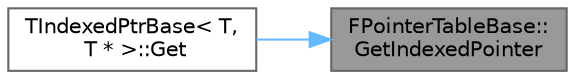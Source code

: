 digraph "FPointerTableBase::GetIndexedPointer"
{
 // INTERACTIVE_SVG=YES
 // LATEX_PDF_SIZE
  bgcolor="transparent";
  edge [fontname=Helvetica,fontsize=10,labelfontname=Helvetica,labelfontsize=10];
  node [fontname=Helvetica,fontsize=10,shape=box,height=0.2,width=0.4];
  rankdir="RL";
  Node1 [id="Node000001",label="FPointerTableBase::\lGetIndexedPointer",height=0.2,width=0.4,color="gray40", fillcolor="grey60", style="filled", fontcolor="black",tooltip=" "];
  Node1 -> Node2 [id="edge1_Node000001_Node000002",dir="back",color="steelblue1",style="solid",tooltip=" "];
  Node2 [id="Node000002",label="TIndexedPtrBase\< T,\l T * \>::Get",height=0.2,width=0.4,color="grey40", fillcolor="white", style="filled",URL="$dd/d95/classTIndexedPtrBase.html#aa5a414d51dd519e02ca1da10be55b98a",tooltip=" "];
}
